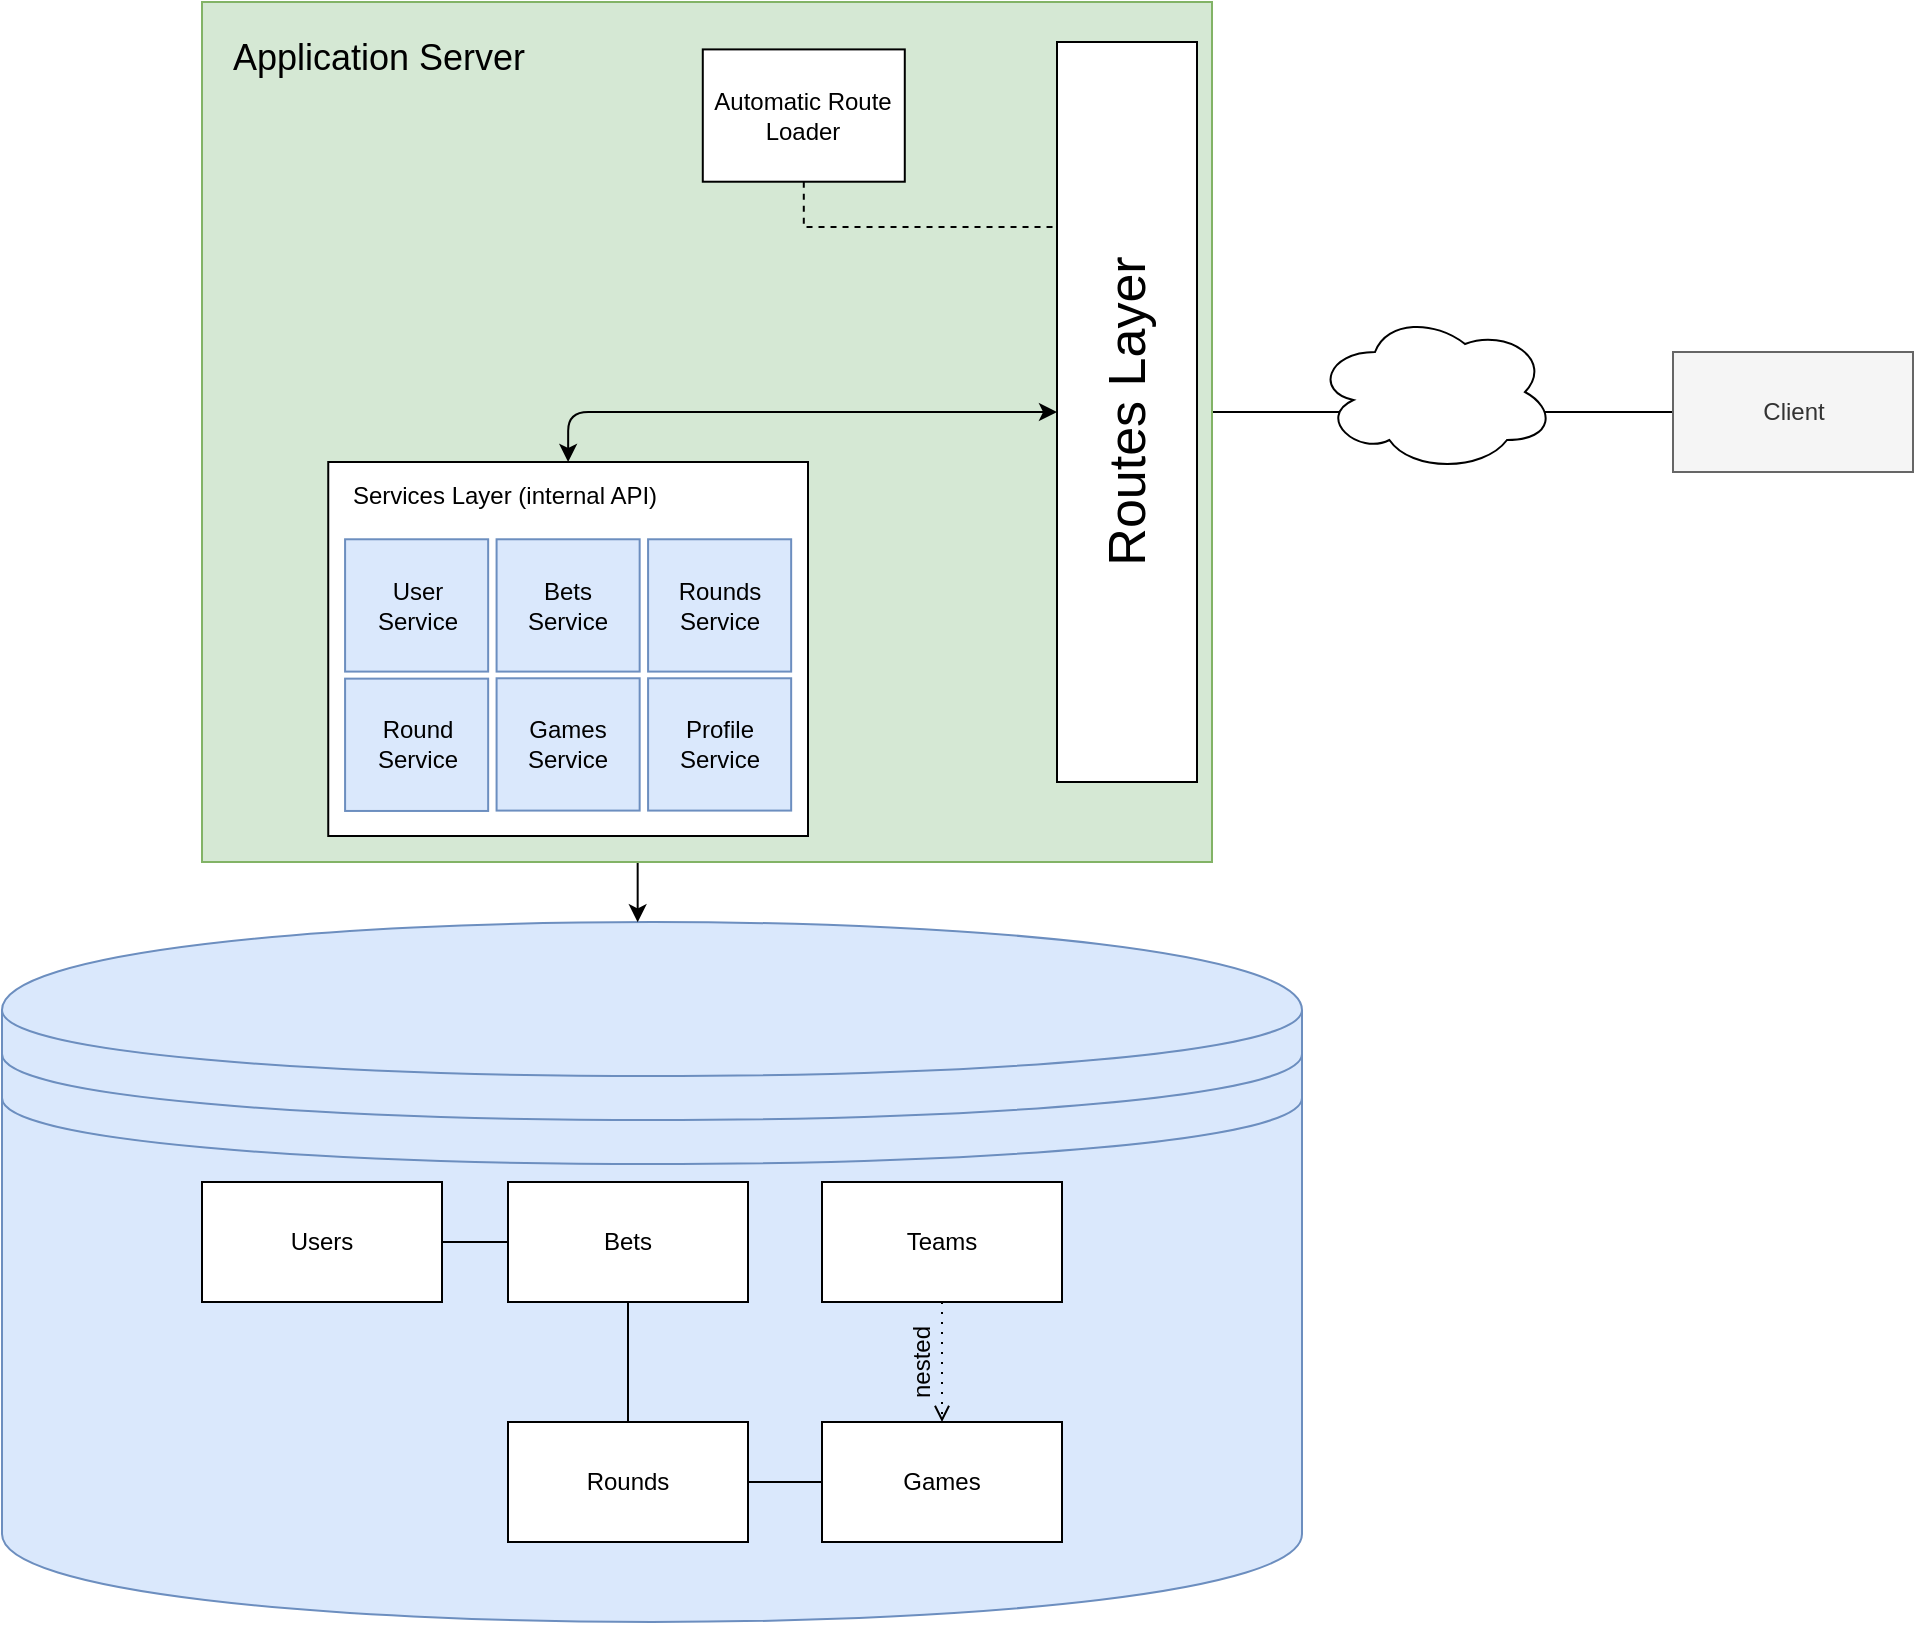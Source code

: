 <mxfile version="12.3.1" type="device" pages="1"><diagram id="4PQlV5KjicCbEi5doJnt" name="Page-1"><mxGraphModel dx="2347" dy="1318" grid="1" gridSize="10" guides="1" tooltips="1" connect="1" arrows="1" fold="1" page="1" pageScale="1" pageWidth="827" pageHeight="1169" math="0" shadow="0"><root><mxCell id="0"/><mxCell id="1" parent="0"/><mxCell id="JcI6wTAvasoHivIVacxv-7" value="" style="shape=datastore;whiteSpace=wrap;html=1;fillColor=#dae8fc;strokeColor=#6c8ebf;" parent="1" vertex="1"><mxGeometry x="120" y="480" width="650" height="350" as="geometry"/></mxCell><mxCell id="JcI6wTAvasoHivIVacxv-6" value="" style="edgeStyle=orthogonalEdgeStyle;rounded=0;orthogonalLoop=1;jettySize=auto;html=1;entryX=0.5;entryY=0;entryDx=0;entryDy=0;" parent="1" edge="1"><mxGeometry relative="1" as="geometry"><mxPoint x="437.833" y="480.167" as="targetPoint"/><mxPoint x="437.833" y="450" as="sourcePoint"/></mxGeometry></mxCell><mxCell id="XAxOhPC1QgyY42pNxD-D-3" value="" style="edgeStyle=orthogonalEdgeStyle;rounded=0;orthogonalLoop=1;jettySize=auto;html=1;endArrow=none;endFill=0;" parent="1" source="XAxOhPC1QgyY42pNxD-D-1" target="XAxOhPC1QgyY42pNxD-D-2" edge="1"><mxGeometry relative="1" as="geometry"/></mxCell><mxCell id="XAxOhPC1QgyY42pNxD-D-1" value="Users" style="rounded=0;whiteSpace=wrap;html=1;" parent="1" vertex="1"><mxGeometry x="220" y="610" width="120" height="60" as="geometry"/></mxCell><mxCell id="XAxOhPC1QgyY42pNxD-D-5" value="" style="edgeStyle=orthogonalEdgeStyle;rounded=0;orthogonalLoop=1;jettySize=auto;html=1;endArrow=none;endFill=0;" parent="1" source="XAxOhPC1QgyY42pNxD-D-2" target="XAxOhPC1QgyY42pNxD-D-4" edge="1"><mxGeometry relative="1" as="geometry"/></mxCell><mxCell id="XAxOhPC1QgyY42pNxD-D-2" value="Bets" style="rounded=0;whiteSpace=wrap;html=1;" parent="1" vertex="1"><mxGeometry x="373" y="610" width="120" height="60" as="geometry"/></mxCell><mxCell id="XAxOhPC1QgyY42pNxD-D-9" value="" style="edgeStyle=orthogonalEdgeStyle;rounded=0;orthogonalLoop=1;jettySize=auto;html=1;endArrow=none;endFill=0;" parent="1" source="XAxOhPC1QgyY42pNxD-D-4" target="XAxOhPC1QgyY42pNxD-D-8" edge="1"><mxGeometry relative="1" as="geometry"/></mxCell><mxCell id="XAxOhPC1QgyY42pNxD-D-4" value="Rounds" style="rounded=0;whiteSpace=wrap;html=1;" parent="1" vertex="1"><mxGeometry x="373" y="730" width="120" height="60" as="geometry"/></mxCell><mxCell id="XAxOhPC1QgyY42pNxD-D-8" value="Games" style="rounded=0;whiteSpace=wrap;html=1;" parent="1" vertex="1"><mxGeometry x="530" y="730" width="120" height="60" as="geometry"/></mxCell><mxCell id="JcI6wTAvasoHivIVacxv-12" style="edgeStyle=orthogonalEdgeStyle;rounded=0;orthogonalLoop=1;jettySize=auto;html=1;exitX=0.5;exitY=1;exitDx=0;exitDy=0;endArrow=open;endFill=0;dashed=1;dashPattern=1 4;startArrow=none;startFill=0;" parent="1" source="XAxOhPC1QgyY42pNxD-D-10" target="XAxOhPC1QgyY42pNxD-D-8" edge="1"><mxGeometry relative="1" as="geometry"/></mxCell><mxCell id="XAxOhPC1QgyY42pNxD-D-10" value="Teams" style="rounded=0;whiteSpace=wrap;html=1;" parent="1" vertex="1"><mxGeometry x="530" y="610" width="120" height="60" as="geometry"/></mxCell><mxCell id="JcI6wTAvasoHivIVacxv-17" style="edgeStyle=orthogonalEdgeStyle;rounded=0;orthogonalLoop=1;jettySize=auto;html=1;exitX=1;exitY=0.5;exitDx=0;exitDy=0;entryX=0;entryY=0.5;entryDx=0;entryDy=0;endArrow=none;endFill=0;fontSize=26;" parent="1" source="JcI6wTAvasoHivIVacxv-16" target="6Mcsf4pHgRnU93mur-ZY-13" edge="1"><mxGeometry relative="1" as="geometry"><mxPoint x="955.333" y="190.333" as="targetPoint"/></mxGeometry></mxCell><mxCell id="JcI6wTAvasoHivIVacxv-20" value="" style="ellipse;shape=cloud;whiteSpace=wrap;html=1;fontSize=26;" parent="1" vertex="1"><mxGeometry x="776.5" y="175" width="120" height="80" as="geometry"/></mxCell><mxCell id="6Mcsf4pHgRnU93mur-ZY-7" value="nested" style="text;html=1;strokeColor=none;fillColor=none;align=center;verticalAlign=middle;whiteSpace=wrap;rounded=0;rotation=-90;" parent="1" vertex="1"><mxGeometry x="560" y="690" width="40" height="20" as="geometry"/></mxCell><mxCell id="6Mcsf4pHgRnU93mur-ZY-13" value="Client" style="rounded=0;whiteSpace=wrap;html=1;fillColor=#f5f5f5;strokeColor=#666666;fontColor=#333333;" parent="1" vertex="1"><mxGeometry x="955.5" y="195" width="120" height="60" as="geometry"/></mxCell><mxCell id="JcI6wTAvasoHivIVacxv-18" value="" style="group" parent="1" vertex="1" connectable="0"><mxGeometry x="220" y="20" width="505" height="430" as="geometry"/></mxCell><mxCell id="JcI6wTAvasoHivIVacxv-1" value="" style="rounded=0;whiteSpace=wrap;html=1;fillColor=#d5e8d4;strokeColor=#82b366;" parent="JcI6wTAvasoHivIVacxv-18" vertex="1"><mxGeometry width="505" height="430.0" as="geometry"/></mxCell><mxCell id="6Mcsf4pHgRnU93mur-ZY-12" value="" style="rounded=0;whiteSpace=wrap;html=1;fillColor=#ffffff;gradientColor=none;" parent="JcI6wTAvasoHivIVacxv-18" vertex="1"><mxGeometry x="63.125" y="230" width="239.875" height="187" as="geometry"/></mxCell><mxCell id="JcI6wTAvasoHivIVacxv-2" value="&lt;font style=&quot;font-size: 18px&quot;&gt;Application Server&lt;/font&gt;" style="text;html=1;strokeColor=none;fillColor=none;align=center;verticalAlign=middle;whiteSpace=wrap;rounded=0;" parent="JcI6wTAvasoHivIVacxv-18" vertex="1"><mxGeometry width="176.75" height="56.851" as="geometry"/></mxCell><mxCell id="6Mcsf4pHgRnU93mur-ZY-4" value="Services Layer (internal API)" style="text;html=1;strokeColor=none;fillColor=none;align=center;verticalAlign=middle;whiteSpace=wrap;rounded=0;" parent="JcI6wTAvasoHivIVacxv-18" vertex="1"><mxGeometry x="63" y="235" width="177" height="23" as="geometry"/></mxCell><mxCell id="6Mcsf4pHgRnU93mur-ZY-11" value="User&lt;br&gt;Service" style="rounded=0;whiteSpace=wrap;html=1;fillColor=#dae8fc;strokeColor=#6c8ebf;" parent="JcI6wTAvasoHivIVacxv-18" vertex="1"><mxGeometry x="71.542" y="268.641" width="71.542" height="66.154" as="geometry"/></mxCell><mxCell id="6Mcsf4pHgRnU93mur-ZY-14" value="Bets&lt;br&gt;Service" style="rounded=0;whiteSpace=wrap;html=1;fillColor=#dae8fc;strokeColor=#6c8ebf;" parent="JcI6wTAvasoHivIVacxv-18" vertex="1"><mxGeometry x="147.292" y="268.641" width="71.542" height="66.154" as="geometry"/></mxCell><mxCell id="6Mcsf4pHgRnU93mur-ZY-15" value="Games Service" style="rounded=0;whiteSpace=wrap;html=1;fillColor=#dae8fc;strokeColor=#6c8ebf;" parent="JcI6wTAvasoHivIVacxv-18" vertex="1"><mxGeometry x="147.292" y="338.141" width="71.542" height="66.154" as="geometry"/></mxCell><mxCell id="Vz8mn7pNaw0tf547LFqH-1" value="Automatic Route Loader" style="rounded=0;whiteSpace=wrap;html=1;" vertex="1" parent="JcI6wTAvasoHivIVacxv-18"><mxGeometry x="250.396" y="23.705" width="101" height="66.154" as="geometry"/></mxCell><mxCell id="Vz8mn7pNaw0tf547LFqH-4" value="Profile Service" style="rounded=0;whiteSpace=wrap;html=1;fillColor=#dae8fc;strokeColor=#6c8ebf;" vertex="1" parent="JcI6wTAvasoHivIVacxv-18"><mxGeometry x="223.042" y="338.141" width="71.542" height="66.154" as="geometry"/></mxCell><mxCell id="Vz8mn7pNaw0tf547LFqH-5" value="Round Service" style="rounded=0;whiteSpace=wrap;html=1;fillColor=#dae8fc;strokeColor=#6c8ebf;" vertex="1" parent="JcI6wTAvasoHivIVacxv-18"><mxGeometry x="71.542" y="338.321" width="71.542" height="66.154" as="geometry"/></mxCell><mxCell id="Vz8mn7pNaw0tf547LFqH-6" value="Rounds Service" style="rounded=0;whiteSpace=wrap;html=1;fillColor=#dae8fc;strokeColor=#6c8ebf;" vertex="1" parent="JcI6wTAvasoHivIVacxv-18"><mxGeometry x="223.042" y="268.641" width="71.542" height="66.154" as="geometry"/></mxCell><mxCell id="JcI6wTAvasoHivIVacxv-16" value="Routes Layer" style="rounded=0;whiteSpace=wrap;html=1;horizontal=0;fontSize=26;" parent="1" vertex="1"><mxGeometry x="647.5" y="40" width="70" height="370" as="geometry"/></mxCell><mxCell id="6Mcsf4pHgRnU93mur-ZY-16" value="" style="endArrow=classic;startArrow=classic;html=1;exitX=0;exitY=0.5;exitDx=0;exitDy=0;entryX=0.5;entryY=0;entryDx=0;entryDy=0;edgeStyle=orthogonalEdgeStyle;" parent="1" source="JcI6wTAvasoHivIVacxv-16" target="6Mcsf4pHgRnU93mur-ZY-12" edge="1"><mxGeometry width="50" height="50" relative="1" as="geometry"><mxPoint x="532.5" y="200" as="sourcePoint"/><mxPoint x="582.5" y="150" as="targetPoint"/></mxGeometry></mxCell><mxCell id="Vz8mn7pNaw0tf547LFqH-2" style="edgeStyle=orthogonalEdgeStyle;rounded=0;orthogonalLoop=1;jettySize=auto;html=1;exitX=0.5;exitY=1;exitDx=0;exitDy=0;entryX=0;entryY=0.25;entryDx=0;entryDy=0;dashed=1;endArrow=none;endFill=0;" edge="1" parent="1" source="Vz8mn7pNaw0tf547LFqH-1" target="JcI6wTAvasoHivIVacxv-16"><mxGeometry relative="1" as="geometry"><Array as="points"><mxPoint x="521" y="133"/></Array></mxGeometry></mxCell></root></mxGraphModel></diagram></mxfile>